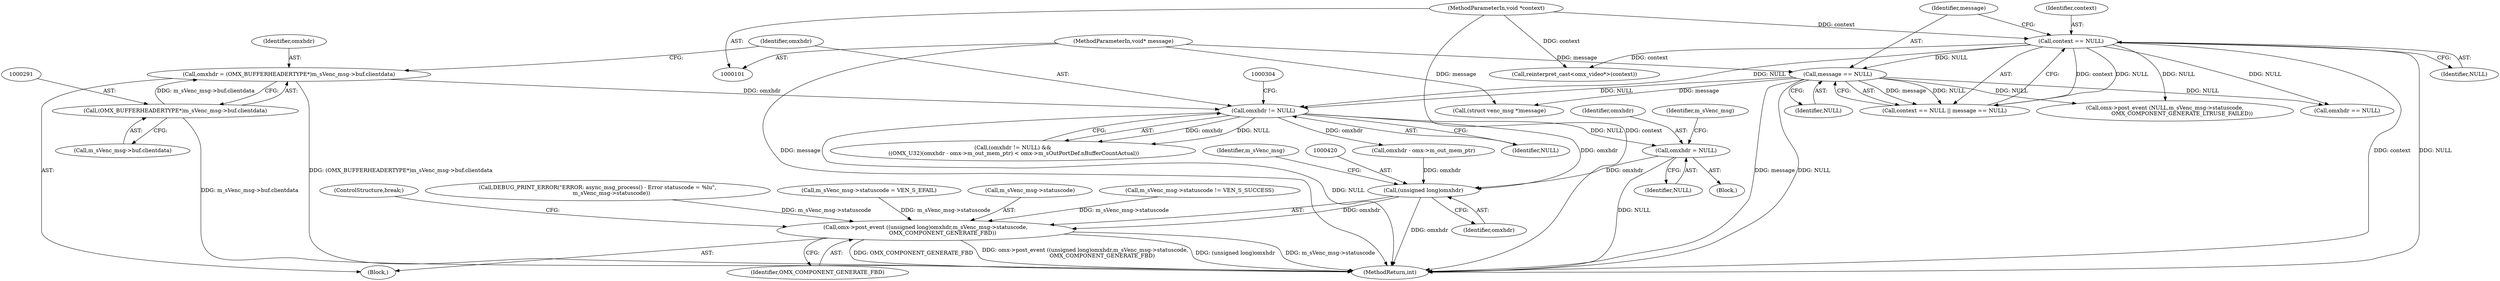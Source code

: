 digraph "0_Android_7558d03e6498e970b761aa44fff6b2c659202d95_3@pointer" {
"1000410" [label="(Call,omxhdr = NULL)"];
"1000299" [label="(Call,omxhdr != NULL)"];
"1000288" [label="(Call,omxhdr = (OMX_BUFFERHEADERTYPE*)m_sVenc_msg->buf.clientdata)"];
"1000290" [label="(Call,(OMX_BUFFERHEADERTYPE*)m_sVenc_msg->buf.clientdata)"];
"1000123" [label="(Call,context == NULL)"];
"1000102" [label="(MethodParameterIn,void *context)"];
"1000126" [label="(Call,message == NULL)"];
"1000103" [label="(MethodParameterIn,void* message)"];
"1000419" [label="(Call,(unsigned long)omxhdr)"];
"1000418" [label="(Call,omx->post_event ((unsigned long)omxhdr,m_sVenc_msg->statuscode,\n                    OMX_COMPONENT_GENERATE_FBD))"];
"1000292" [label="(Call,m_sVenc_msg->buf.clientdata)"];
"1000126" [label="(Call,message == NULL)"];
"1000413" [label="(Call,m_sVenc_msg->statuscode = VEN_S_EFAIL)"];
"1000128" [label="(Identifier,NULL)"];
"1000122" [label="(Call,context == NULL || message == NULL)"];
"1000411" [label="(Identifier,omxhdr)"];
"1000422" [label="(Call,m_sVenc_msg->statuscode)"];
"1000137" [label="(Call,(struct venc_msg *)message)"];
"1000448" [label="(MethodReturn,int)"];
"1000301" [label="(Identifier,NULL)"];
"1000305" [label="(Call,omxhdr - omx->m_out_mem_ptr)"];
"1000432" [label="(Call,omx->post_event (NULL,m_sVenc_msg->statuscode,\n                    OMX_COMPONENT_GENERATE_LTRUSE_FAILED))"];
"1000142" [label="(Call,reinterpret_cast<omx_video*>(context))"];
"1000418" [label="(Call,omx->post_event ((unsigned long)omxhdr,m_sVenc_msg->statuscode,\n                    OMX_COMPONENT_GENERATE_FBD))"];
"1000290" [label="(Call,(OMX_BUFFERHEADERTYPE*)m_sVenc_msg->buf.clientdata)"];
"1000289" [label="(Identifier,omxhdr)"];
"1000298" [label="(Call,(omxhdr != NULL) &&\n ((OMX_U32)(omxhdr - omx->m_out_mem_ptr) < omx->m_sOutPortDef.nBufferCountActual))"];
"1000409" [label="(Block,)"];
"1000299" [label="(Call,omxhdr != NULL)"];
"1000419" [label="(Call,(unsigned long)omxhdr)"];
"1000124" [label="(Identifier,context)"];
"1000300" [label="(Identifier,omxhdr)"];
"1000410" [label="(Call,omxhdr = NULL)"];
"1000237" [label="(Call,omxhdr == NULL)"];
"1000146" [label="(Call,m_sVenc_msg->statuscode != VEN_S_SUCCESS)"];
"1000125" [label="(Identifier,NULL)"];
"1000127" [label="(Identifier,message)"];
"1000421" [label="(Identifier,omxhdr)"];
"1000103" [label="(MethodParameterIn,void* message)"];
"1000423" [label="(Identifier,m_sVenc_msg)"];
"1000102" [label="(MethodParameterIn,void *context)"];
"1000426" [label="(ControlStructure,break;)"];
"1000176" [label="(Block,)"];
"1000288" [label="(Call,omxhdr = (OMX_BUFFERHEADERTYPE*)m_sVenc_msg->buf.clientdata)"];
"1000152" [label="(Call,DEBUG_PRINT_ERROR(\"ERROR: async_msg_process() - Error statuscode = %lu\",\n                m_sVenc_msg->statuscode))"];
"1000412" [label="(Identifier,NULL)"];
"1000415" [label="(Identifier,m_sVenc_msg)"];
"1000123" [label="(Call,context == NULL)"];
"1000425" [label="(Identifier,OMX_COMPONENT_GENERATE_FBD)"];
"1000410" -> "1000409"  [label="AST: "];
"1000410" -> "1000412"  [label="CFG: "];
"1000411" -> "1000410"  [label="AST: "];
"1000412" -> "1000410"  [label="AST: "];
"1000415" -> "1000410"  [label="CFG: "];
"1000410" -> "1000448"  [label="DDG: NULL"];
"1000299" -> "1000410"  [label="DDG: NULL"];
"1000410" -> "1000419"  [label="DDG: omxhdr"];
"1000299" -> "1000298"  [label="AST: "];
"1000299" -> "1000301"  [label="CFG: "];
"1000300" -> "1000299"  [label="AST: "];
"1000301" -> "1000299"  [label="AST: "];
"1000304" -> "1000299"  [label="CFG: "];
"1000298" -> "1000299"  [label="CFG: "];
"1000299" -> "1000448"  [label="DDG: NULL"];
"1000299" -> "1000298"  [label="DDG: omxhdr"];
"1000299" -> "1000298"  [label="DDG: NULL"];
"1000288" -> "1000299"  [label="DDG: omxhdr"];
"1000123" -> "1000299"  [label="DDG: NULL"];
"1000126" -> "1000299"  [label="DDG: NULL"];
"1000299" -> "1000305"  [label="DDG: omxhdr"];
"1000299" -> "1000419"  [label="DDG: omxhdr"];
"1000288" -> "1000176"  [label="AST: "];
"1000288" -> "1000290"  [label="CFG: "];
"1000289" -> "1000288"  [label="AST: "];
"1000290" -> "1000288"  [label="AST: "];
"1000300" -> "1000288"  [label="CFG: "];
"1000288" -> "1000448"  [label="DDG: (OMX_BUFFERHEADERTYPE*)m_sVenc_msg->buf.clientdata"];
"1000290" -> "1000288"  [label="DDG: m_sVenc_msg->buf.clientdata"];
"1000290" -> "1000292"  [label="CFG: "];
"1000291" -> "1000290"  [label="AST: "];
"1000292" -> "1000290"  [label="AST: "];
"1000290" -> "1000448"  [label="DDG: m_sVenc_msg->buf.clientdata"];
"1000123" -> "1000122"  [label="AST: "];
"1000123" -> "1000125"  [label="CFG: "];
"1000124" -> "1000123"  [label="AST: "];
"1000125" -> "1000123"  [label="AST: "];
"1000127" -> "1000123"  [label="CFG: "];
"1000122" -> "1000123"  [label="CFG: "];
"1000123" -> "1000448"  [label="DDG: NULL"];
"1000123" -> "1000448"  [label="DDG: context"];
"1000123" -> "1000122"  [label="DDG: context"];
"1000123" -> "1000122"  [label="DDG: NULL"];
"1000102" -> "1000123"  [label="DDG: context"];
"1000123" -> "1000126"  [label="DDG: NULL"];
"1000123" -> "1000142"  [label="DDG: context"];
"1000123" -> "1000237"  [label="DDG: NULL"];
"1000123" -> "1000432"  [label="DDG: NULL"];
"1000102" -> "1000101"  [label="AST: "];
"1000102" -> "1000448"  [label="DDG: context"];
"1000102" -> "1000142"  [label="DDG: context"];
"1000126" -> "1000122"  [label="AST: "];
"1000126" -> "1000128"  [label="CFG: "];
"1000127" -> "1000126"  [label="AST: "];
"1000128" -> "1000126"  [label="AST: "];
"1000122" -> "1000126"  [label="CFG: "];
"1000126" -> "1000448"  [label="DDG: message"];
"1000126" -> "1000448"  [label="DDG: NULL"];
"1000126" -> "1000122"  [label="DDG: message"];
"1000126" -> "1000122"  [label="DDG: NULL"];
"1000103" -> "1000126"  [label="DDG: message"];
"1000126" -> "1000137"  [label="DDG: message"];
"1000126" -> "1000237"  [label="DDG: NULL"];
"1000126" -> "1000432"  [label="DDG: NULL"];
"1000103" -> "1000101"  [label="AST: "];
"1000103" -> "1000448"  [label="DDG: message"];
"1000103" -> "1000137"  [label="DDG: message"];
"1000419" -> "1000418"  [label="AST: "];
"1000419" -> "1000421"  [label="CFG: "];
"1000420" -> "1000419"  [label="AST: "];
"1000421" -> "1000419"  [label="AST: "];
"1000423" -> "1000419"  [label="CFG: "];
"1000419" -> "1000448"  [label="DDG: omxhdr"];
"1000419" -> "1000418"  [label="DDG: omxhdr"];
"1000305" -> "1000419"  [label="DDG: omxhdr"];
"1000418" -> "1000176"  [label="AST: "];
"1000418" -> "1000425"  [label="CFG: "];
"1000422" -> "1000418"  [label="AST: "];
"1000425" -> "1000418"  [label="AST: "];
"1000426" -> "1000418"  [label="CFG: "];
"1000418" -> "1000448"  [label="DDG: m_sVenc_msg->statuscode"];
"1000418" -> "1000448"  [label="DDG: OMX_COMPONENT_GENERATE_FBD"];
"1000418" -> "1000448"  [label="DDG: omx->post_event ((unsigned long)omxhdr,m_sVenc_msg->statuscode,\n                    OMX_COMPONENT_GENERATE_FBD)"];
"1000418" -> "1000448"  [label="DDG: (unsigned long)omxhdr"];
"1000413" -> "1000418"  [label="DDG: m_sVenc_msg->statuscode"];
"1000152" -> "1000418"  [label="DDG: m_sVenc_msg->statuscode"];
"1000146" -> "1000418"  [label="DDG: m_sVenc_msg->statuscode"];
}
